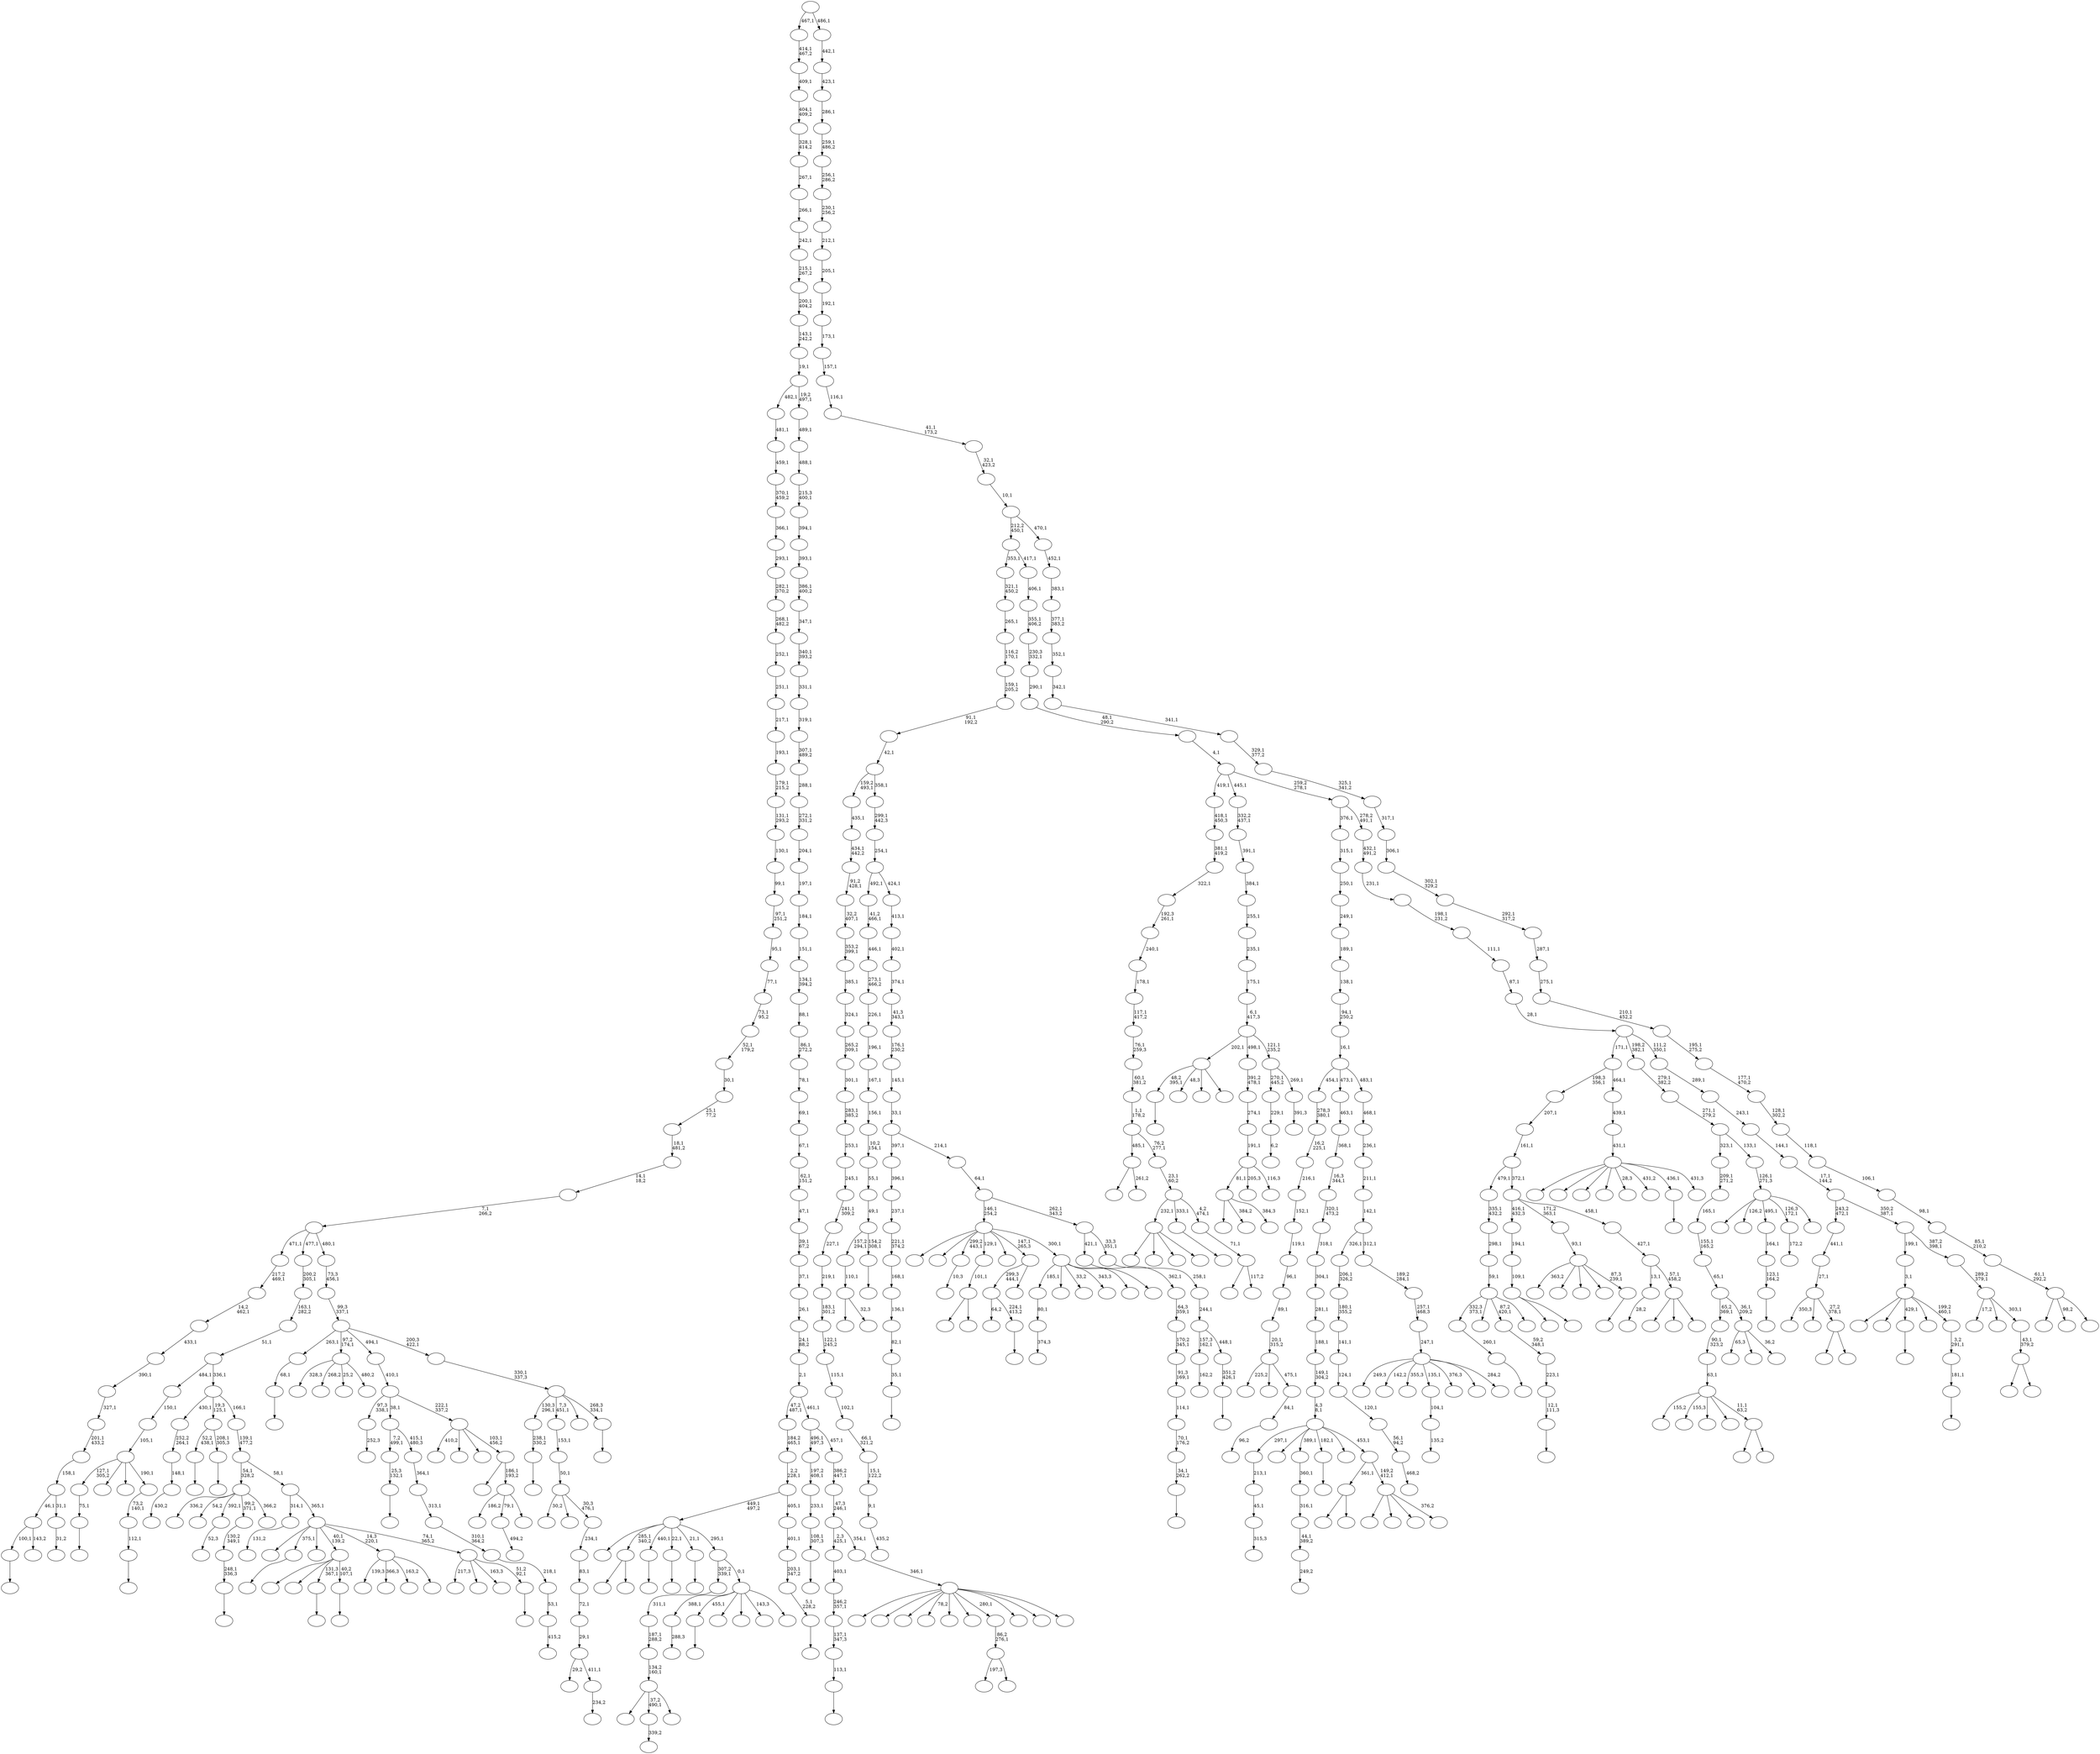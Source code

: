 digraph T {
	700 [label=""]
	699 [label=""]
	698 [label=""]
	697 [label=""]
	696 [label=""]
	695 [label=""]
	694 [label=""]
	693 [label=""]
	692 [label=""]
	691 [label=""]
	690 [label=""]
	689 [label=""]
	688 [label=""]
	687 [label=""]
	686 [label=""]
	685 [label=""]
	684 [label=""]
	683 [label=""]
	682 [label=""]
	681 [label=""]
	680 [label=""]
	679 [label=""]
	678 [label=""]
	677 [label=""]
	676 [label=""]
	675 [label=""]
	674 [label=""]
	673 [label=""]
	672 [label=""]
	671 [label=""]
	670 [label=""]
	669 [label=""]
	668 [label=""]
	667 [label=""]
	666 [label=""]
	665 [label=""]
	664 [label=""]
	663 [label=""]
	662 [label=""]
	661 [label=""]
	660 [label=""]
	659 [label=""]
	658 [label=""]
	657 [label=""]
	656 [label=""]
	655 [label=""]
	654 [label=""]
	653 [label=""]
	652 [label=""]
	651 [label=""]
	650 [label=""]
	649 [label=""]
	648 [label=""]
	647 [label=""]
	646 [label=""]
	645 [label=""]
	644 [label=""]
	643 [label=""]
	642 [label=""]
	641 [label=""]
	640 [label=""]
	639 [label=""]
	638 [label=""]
	637 [label=""]
	636 [label=""]
	635 [label=""]
	634 [label=""]
	633 [label=""]
	632 [label=""]
	631 [label=""]
	630 [label=""]
	629 [label=""]
	628 [label=""]
	627 [label=""]
	626 [label=""]
	625 [label=""]
	624 [label=""]
	623 [label=""]
	622 [label=""]
	621 [label=""]
	620 [label=""]
	619 [label=""]
	618 [label=""]
	617 [label=""]
	616 [label=""]
	615 [label=""]
	614 [label=""]
	613 [label=""]
	612 [label=""]
	611 [label=""]
	610 [label=""]
	609 [label=""]
	608 [label=""]
	607 [label=""]
	606 [label=""]
	605 [label=""]
	604 [label=""]
	603 [label=""]
	602 [label=""]
	601 [label=""]
	600 [label=""]
	599 [label=""]
	598 [label=""]
	597 [label=""]
	596 [label=""]
	595 [label=""]
	594 [label=""]
	593 [label=""]
	592 [label=""]
	591 [label=""]
	590 [label=""]
	589 [label=""]
	588 [label=""]
	587 [label=""]
	586 [label=""]
	585 [label=""]
	584 [label=""]
	583 [label=""]
	582 [label=""]
	581 [label=""]
	580 [label=""]
	579 [label=""]
	578 [label=""]
	577 [label=""]
	576 [label=""]
	575 [label=""]
	574 [label=""]
	573 [label=""]
	572 [label=""]
	571 [label=""]
	570 [label=""]
	569 [label=""]
	568 [label=""]
	567 [label=""]
	566 [label=""]
	565 [label=""]
	564 [label=""]
	563 [label=""]
	562 [label=""]
	561 [label=""]
	560 [label=""]
	559 [label=""]
	558 [label=""]
	557 [label=""]
	556 [label=""]
	555 [label=""]
	554 [label=""]
	553 [label=""]
	552 [label=""]
	551 [label=""]
	550 [label=""]
	549 [label=""]
	548 [label=""]
	547 [label=""]
	546 [label=""]
	545 [label=""]
	544 [label=""]
	543 [label=""]
	542 [label=""]
	541 [label=""]
	540 [label=""]
	539 [label=""]
	538 [label=""]
	537 [label=""]
	536 [label=""]
	535 [label=""]
	534 [label=""]
	533 [label=""]
	532 [label=""]
	531 [label=""]
	530 [label=""]
	529 [label=""]
	528 [label=""]
	527 [label=""]
	526 [label=""]
	525 [label=""]
	524 [label=""]
	523 [label=""]
	522 [label=""]
	521 [label=""]
	520 [label=""]
	519 [label=""]
	518 [label=""]
	517 [label=""]
	516 [label=""]
	515 [label=""]
	514 [label=""]
	513 [label=""]
	512 [label=""]
	511 [label=""]
	510 [label=""]
	509 [label=""]
	508 [label=""]
	507 [label=""]
	506 [label=""]
	505 [label=""]
	504 [label=""]
	503 [label=""]
	502 [label=""]
	501 [label=""]
	500 [label=""]
	499 [label=""]
	498 [label=""]
	497 [label=""]
	496 [label=""]
	495 [label=""]
	494 [label=""]
	493 [label=""]
	492 [label=""]
	491 [label=""]
	490 [label=""]
	489 [label=""]
	488 [label=""]
	487 [label=""]
	486 [label=""]
	485 [label=""]
	484 [label=""]
	483 [label=""]
	482 [label=""]
	481 [label=""]
	480 [label=""]
	479 [label=""]
	478 [label=""]
	477 [label=""]
	476 [label=""]
	475 [label=""]
	474 [label=""]
	473 [label=""]
	472 [label=""]
	471 [label=""]
	470 [label=""]
	469 [label=""]
	468 [label=""]
	467 [label=""]
	466 [label=""]
	465 [label=""]
	464 [label=""]
	463 [label=""]
	462 [label=""]
	461 [label=""]
	460 [label=""]
	459 [label=""]
	458 [label=""]
	457 [label=""]
	456 [label=""]
	455 [label=""]
	454 [label=""]
	453 [label=""]
	452 [label=""]
	451 [label=""]
	450 [label=""]
	449 [label=""]
	448 [label=""]
	447 [label=""]
	446 [label=""]
	445 [label=""]
	444 [label=""]
	443 [label=""]
	442 [label=""]
	441 [label=""]
	440 [label=""]
	439 [label=""]
	438 [label=""]
	437 [label=""]
	436 [label=""]
	435 [label=""]
	434 [label=""]
	433 [label=""]
	432 [label=""]
	431 [label=""]
	430 [label=""]
	429 [label=""]
	428 [label=""]
	427 [label=""]
	426 [label=""]
	425 [label=""]
	424 [label=""]
	423 [label=""]
	422 [label=""]
	421 [label=""]
	420 [label=""]
	419 [label=""]
	418 [label=""]
	417 [label=""]
	416 [label=""]
	415 [label=""]
	414 [label=""]
	413 [label=""]
	412 [label=""]
	411 [label=""]
	410 [label=""]
	409 [label=""]
	408 [label=""]
	407 [label=""]
	406 [label=""]
	405 [label=""]
	404 [label=""]
	403 [label=""]
	402 [label=""]
	401 [label=""]
	400 [label=""]
	399 [label=""]
	398 [label=""]
	397 [label=""]
	396 [label=""]
	395 [label=""]
	394 [label=""]
	393 [label=""]
	392 [label=""]
	391 [label=""]
	390 [label=""]
	389 [label=""]
	388 [label=""]
	387 [label=""]
	386 [label=""]
	385 [label=""]
	384 [label=""]
	383 [label=""]
	382 [label=""]
	381 [label=""]
	380 [label=""]
	379 [label=""]
	378 [label=""]
	377 [label=""]
	376 [label=""]
	375 [label=""]
	374 [label=""]
	373 [label=""]
	372 [label=""]
	371 [label=""]
	370 [label=""]
	369 [label=""]
	368 [label=""]
	367 [label=""]
	366 [label=""]
	365 [label=""]
	364 [label=""]
	363 [label=""]
	362 [label=""]
	361 [label=""]
	360 [label=""]
	359 [label=""]
	358 [label=""]
	357 [label=""]
	356 [label=""]
	355 [label=""]
	354 [label=""]
	353 [label=""]
	352 [label=""]
	351 [label=""]
	350 [label=""]
	349 [label=""]
	348 [label=""]
	347 [label=""]
	346 [label=""]
	345 [label=""]
	344 [label=""]
	343 [label=""]
	342 [label=""]
	341 [label=""]
	340 [label=""]
	339 [label=""]
	338 [label=""]
	337 [label=""]
	336 [label=""]
	335 [label=""]
	334 [label=""]
	333 [label=""]
	332 [label=""]
	331 [label=""]
	330 [label=""]
	329 [label=""]
	328 [label=""]
	327 [label=""]
	326 [label=""]
	325 [label=""]
	324 [label=""]
	323 [label=""]
	322 [label=""]
	321 [label=""]
	320 [label=""]
	319 [label=""]
	318 [label=""]
	317 [label=""]
	316 [label=""]
	315 [label=""]
	314 [label=""]
	313 [label=""]
	312 [label=""]
	311 [label=""]
	310 [label=""]
	309 [label=""]
	308 [label=""]
	307 [label=""]
	306 [label=""]
	305 [label=""]
	304 [label=""]
	303 [label=""]
	302 [label=""]
	301 [label=""]
	300 [label=""]
	299 [label=""]
	298 [label=""]
	297 [label=""]
	296 [label=""]
	295 [label=""]
	294 [label=""]
	293 [label=""]
	292 [label=""]
	291 [label=""]
	290 [label=""]
	289 [label=""]
	288 [label=""]
	287 [label=""]
	286 [label=""]
	285 [label=""]
	284 [label=""]
	283 [label=""]
	282 [label=""]
	281 [label=""]
	280 [label=""]
	279 [label=""]
	278 [label=""]
	277 [label=""]
	276 [label=""]
	275 [label=""]
	274 [label=""]
	273 [label=""]
	272 [label=""]
	271 [label=""]
	270 [label=""]
	269 [label=""]
	268 [label=""]
	267 [label=""]
	266 [label=""]
	265 [label=""]
	264 [label=""]
	263 [label=""]
	262 [label=""]
	261 [label=""]
	260 [label=""]
	259 [label=""]
	258 [label=""]
	257 [label=""]
	256 [label=""]
	255 [label=""]
	254 [label=""]
	253 [label=""]
	252 [label=""]
	251 [label=""]
	250 [label=""]
	249 [label=""]
	248 [label=""]
	247 [label=""]
	246 [label=""]
	245 [label=""]
	244 [label=""]
	243 [label=""]
	242 [label=""]
	241 [label=""]
	240 [label=""]
	239 [label=""]
	238 [label=""]
	237 [label=""]
	236 [label=""]
	235 [label=""]
	234 [label=""]
	233 [label=""]
	232 [label=""]
	231 [label=""]
	230 [label=""]
	229 [label=""]
	228 [label=""]
	227 [label=""]
	226 [label=""]
	225 [label=""]
	224 [label=""]
	223 [label=""]
	222 [label=""]
	221 [label=""]
	220 [label=""]
	219 [label=""]
	218 [label=""]
	217 [label=""]
	216 [label=""]
	215 [label=""]
	214 [label=""]
	213 [label=""]
	212 [label=""]
	211 [label=""]
	210 [label=""]
	209 [label=""]
	208 [label=""]
	207 [label=""]
	206 [label=""]
	205 [label=""]
	204 [label=""]
	203 [label=""]
	202 [label=""]
	201 [label=""]
	200 [label=""]
	199 [label=""]
	198 [label=""]
	197 [label=""]
	196 [label=""]
	195 [label=""]
	194 [label=""]
	193 [label=""]
	192 [label=""]
	191 [label=""]
	190 [label=""]
	189 [label=""]
	188 [label=""]
	187 [label=""]
	186 [label=""]
	185 [label=""]
	184 [label=""]
	183 [label=""]
	182 [label=""]
	181 [label=""]
	180 [label=""]
	179 [label=""]
	178 [label=""]
	177 [label=""]
	176 [label=""]
	175 [label=""]
	174 [label=""]
	173 [label=""]
	172 [label=""]
	171 [label=""]
	170 [label=""]
	169 [label=""]
	168 [label=""]
	167 [label=""]
	166 [label=""]
	165 [label=""]
	164 [label=""]
	163 [label=""]
	162 [label=""]
	161 [label=""]
	160 [label=""]
	159 [label=""]
	158 [label=""]
	157 [label=""]
	156 [label=""]
	155 [label=""]
	154 [label=""]
	153 [label=""]
	152 [label=""]
	151 [label=""]
	150 [label=""]
	149 [label=""]
	148 [label=""]
	147 [label=""]
	146 [label=""]
	145 [label=""]
	144 [label=""]
	143 [label=""]
	142 [label=""]
	141 [label=""]
	140 [label=""]
	139 [label=""]
	138 [label=""]
	137 [label=""]
	136 [label=""]
	135 [label=""]
	134 [label=""]
	133 [label=""]
	132 [label=""]
	131 [label=""]
	130 [label=""]
	129 [label=""]
	128 [label=""]
	127 [label=""]
	126 [label=""]
	125 [label=""]
	124 [label=""]
	123 [label=""]
	122 [label=""]
	121 [label=""]
	120 [label=""]
	119 [label=""]
	118 [label=""]
	117 [label=""]
	116 [label=""]
	115 [label=""]
	114 [label=""]
	113 [label=""]
	112 [label=""]
	111 [label=""]
	110 [label=""]
	109 [label=""]
	108 [label=""]
	107 [label=""]
	106 [label=""]
	105 [label=""]
	104 [label=""]
	103 [label=""]
	102 [label=""]
	101 [label=""]
	100 [label=""]
	99 [label=""]
	98 [label=""]
	97 [label=""]
	96 [label=""]
	95 [label=""]
	94 [label=""]
	93 [label=""]
	92 [label=""]
	91 [label=""]
	90 [label=""]
	89 [label=""]
	88 [label=""]
	87 [label=""]
	86 [label=""]
	85 [label=""]
	84 [label=""]
	83 [label=""]
	82 [label=""]
	81 [label=""]
	80 [label=""]
	79 [label=""]
	78 [label=""]
	77 [label=""]
	76 [label=""]
	75 [label=""]
	74 [label=""]
	73 [label=""]
	72 [label=""]
	71 [label=""]
	70 [label=""]
	69 [label=""]
	68 [label=""]
	67 [label=""]
	66 [label=""]
	65 [label=""]
	64 [label=""]
	63 [label=""]
	62 [label=""]
	61 [label=""]
	60 [label=""]
	59 [label=""]
	58 [label=""]
	57 [label=""]
	56 [label=""]
	55 [label=""]
	54 [label=""]
	53 [label=""]
	52 [label=""]
	51 [label=""]
	50 [label=""]
	49 [label=""]
	48 [label=""]
	47 [label=""]
	46 [label=""]
	45 [label=""]
	44 [label=""]
	43 [label=""]
	42 [label=""]
	41 [label=""]
	40 [label=""]
	39 [label=""]
	38 [label=""]
	37 [label=""]
	36 [label=""]
	35 [label=""]
	34 [label=""]
	33 [label=""]
	32 [label=""]
	31 [label=""]
	30 [label=""]
	29 [label=""]
	28 [label=""]
	27 [label=""]
	26 [label=""]
	25 [label=""]
	24 [label=""]
	23 [label=""]
	22 [label=""]
	21 [label=""]
	20 [label=""]
	19 [label=""]
	18 [label=""]
	17 [label=""]
	16 [label=""]
	15 [label=""]
	14 [label=""]
	13 [label=""]
	12 [label=""]
	11 [label=""]
	10 [label=""]
	9 [label=""]
	8 [label=""]
	7 [label=""]
	6 [label=""]
	5 [label=""]
	4 [label=""]
	3 [label=""]
	2 [label=""]
	1 [label=""]
	0 [label=""]
	699 -> 700 [label=""]
	698 -> 699 [label="238,1\n330,2"]
	694 -> 695 [label=""]
	691 -> 692 [label=""]
	684 -> 685 [label=""]
	682 -> 683 [label="468,2"]
	681 -> 682 [label="56,1\n94,2"]
	680 -> 681 [label="120,1"]
	679 -> 680 [label="124,1"]
	678 -> 679 [label="141,1"]
	677 -> 678 [label="180,1\n355,2"]
	676 -> 677 [label="206,1\n326,2"]
	674 -> 675 [label=""]
	673 -> 674 [label="75,1"]
	662 -> 663 [label="252,3"]
	659 -> 660 [label=""]
	658 -> 659 [label="35,1"]
	657 -> 658 [label="82,1"]
	656 -> 657 [label="136,1"]
	655 -> 656 [label="168,1"]
	654 -> 655 [label="221,1\n374,2"]
	653 -> 654 [label="237,1"]
	652 -> 653 [label="396,1"]
	650 -> 651 [label="374,3"]
	649 -> 650 [label="80,1"]
	642 -> 643 [label="288,3"]
	629 -> 630 [label="315,3"]
	628 -> 629 [label="45,1"]
	627 -> 628 [label="213,1"]
	619 -> 620 [label=""]
	615 -> 616 [label=""]
	612 -> 613 [label=""]
	611 -> 612 [label="25,3\n132,1"]
	601 -> 602 [label="28,2"]
	599 -> 600 [label="10,3"]
	596 -> 597 [label="435,2"]
	595 -> 596 [label="9,1"]
	594 -> 595 [label="15,1\n122,2"]
	593 -> 594 [label="66,1\n321,2"]
	592 -> 593 [label="102,1"]
	591 -> 592 [label="115,1"]
	590 -> 591 [label="122,1\n245,2"]
	589 -> 590 [label="183,1\n301,2"]
	588 -> 589 [label="219,1"]
	587 -> 588 [label="227,1"]
	586 -> 587 [label="241,1\n309,2"]
	585 -> 586 [label="245,1"]
	584 -> 585 [label="253,1"]
	583 -> 584 [label="283,1\n385,2"]
	582 -> 583 [label="301,1"]
	581 -> 582 [label="265,2\n309,1"]
	580 -> 581 [label="324,1"]
	579 -> 580 [label="385,1"]
	578 -> 579 [label="353,2\n399,1"]
	577 -> 578 [label="32,2\n407,1"]
	576 -> 577 [label="91,2\n428,1"]
	575 -> 576 [label="434,1\n442,2"]
	574 -> 575 [label="435,1"]
	572 -> 573 [label="162,2"]
	569 -> 570 [label="135,2"]
	568 -> 569 [label="104,1"]
	565 -> 566 [label="6,2"]
	564 -> 565 [label="229,1"]
	562 -> 646 [label=""]
	562 -> 563 [label=""]
	560 -> 561 [label=""]
	557 -> 558 [label=""]
	556 -> 557 [label="34,1\n262,2"]
	555 -> 556 [label="70,1\n176,2"]
	554 -> 555 [label="114,1"]
	553 -> 554 [label="91,3\n169,1"]
	552 -> 553 [label="170,2\n345,1"]
	551 -> 552 [label="64,3\n359,1"]
	550 -> 551 [label="362,1"]
	548 -> 549 [label=""]
	547 -> 548 [label="260,1"]
	545 -> 664 [label=""]
	545 -> 623 [label="384,2"]
	545 -> 546 [label="384,3"]
	543 -> 544 [label=""]
	542 -> 543 [label="108,1\n307,3"]
	541 -> 542 [label="233,1"]
	540 -> 541 [label="197,2\n408,1"]
	537 -> 637 [label=""]
	537 -> 538 [label=""]
	536 -> 537 [label="101,1"]
	533 -> 534 [label="52,3"]
	529 -> 696 [label=""]
	529 -> 530 [label="32,3"]
	528 -> 529 [label="110,1"]
	526 -> 527 [label=""]
	524 -> 525 [label=""]
	523 -> 524 [label="112,1"]
	522 -> 523 [label="73,2\n140,1"]
	521 -> 673 [label="127,1\n305,2"]
	521 -> 648 [label=""]
	521 -> 604 [label=""]
	521 -> 522 [label="190,1"]
	520 -> 521 [label="105,1"]
	519 -> 520 [label="150,1"]
	517 -> 518 [label="131,2"]
	511 -> 512 [label=""]
	510 -> 511 [label="68,1"]
	508 -> 509 [label=""]
	507 -> 626 [label="64,2"]
	507 -> 508 [label="224,1\n413,2"]
	505 -> 506 [label=""]
	504 -> 528 [label="157,2\n294,1"]
	504 -> 505 [label="154,2\n308,1"]
	503 -> 504 [label="49,1"]
	502 -> 503 [label="55,1"]
	501 -> 502 [label="10,2\n154,1"]
	500 -> 501 [label="156,1"]
	499 -> 500 [label="167,1"]
	498 -> 499 [label="196,1"]
	497 -> 498 [label="226,1"]
	496 -> 497 [label="273,1\n466,2"]
	495 -> 496 [label="446,1"]
	494 -> 495 [label="41,2\n466,1"]
	492 -> 493 [label=""]
	487 -> 684 [label="48,2\n395,1"]
	487 -> 661 [label="48,3"]
	487 -> 607 [label=""]
	487 -> 488 [label=""]
	484 -> 485 [label=""]
	480 -> 516 [label=""]
	480 -> 481 [label=""]
	479 -> 480 [label="109,1"]
	478 -> 479 [label="194,1"]
	470 -> 471 [label="415,2"]
	469 -> 470 [label="53,1"]
	468 -> 469 [label="218,1"]
	467 -> 468 [label="310,1\n364,2"]
	466 -> 467 [label="313,1"]
	465 -> 466 [label="364,1"]
	464 -> 611 [label="7,2\n499,1"]
	464 -> 465 [label="415,1\n480,3"]
	461 -> 462 [label=""]
	460 -> 461 [label="123,1\n164,2"]
	459 -> 460 [label="164,1"]
	457 -> 458 [label="339,2"]
	450 -> 451 [label="249,2"]
	449 -> 450 [label="44,1\n389,2"]
	448 -> 449 [label="316,1"]
	447 -> 448 [label="360,1"]
	445 -> 446 [label=""]
	443 -> 444 [label="96,2"]
	442 -> 443 [label="84,1"]
	441 -> 515 [label="225,2"]
	441 -> 513 [label=""]
	441 -> 442 [label="475,1"]
	440 -> 441 [label="20,1\n315,2"]
	439 -> 440 [label="89,1"]
	438 -> 439 [label="96,1"]
	437 -> 438 [label="119,1"]
	436 -> 437 [label="152,1"]
	435 -> 436 [label="216,1"]
	434 -> 435 [label="16,2\n225,1"]
	433 -> 434 [label="278,3\n380,1"]
	431 -> 432 [label=""]
	429 -> 430 [label=""]
	428 -> 429 [label="248,1\n336,3"]
	427 -> 428 [label="130,2\n349,1"]
	425 -> 618 [label=""]
	425 -> 531 [label=""]
	425 -> 472 [label=""]
	425 -> 426 [label=""]
	420 -> 609 [label=""]
	420 -> 421 [label=""]
	419 -> 690 [label="155,2"]
	419 -> 640 [label="155,3"]
	419 -> 633 [label=""]
	419 -> 598 [label=""]
	419 -> 420 [label="11,1\n63,2"]
	418 -> 419 [label="63,1"]
	417 -> 418 [label="90,1\n323,2"]
	415 -> 416 [label=""]
	414 -> 415 [label="113,1"]
	413 -> 414 [label="137,1\n347,3"]
	412 -> 413 [label="246,2\n357,1"]
	411 -> 412 [label="403,1"]
	405 -> 507 [label="299,3\n444,1"]
	405 -> 406 [label=""]
	403 -> 691 [label="100,1"]
	403 -> 404 [label="143,2"]
	400 -> 401 [label=""]
	399 -> 645 [label=""]
	399 -> 567 [label=""]
	399 -> 526 [label="131,3\n367,1"]
	399 -> 400 [label="40,2\n107,1"]
	397 -> 398 [label=""]
	395 -> 687 [label=""]
	395 -> 396 [label=""]
	394 -> 689 [label="350,3"]
	394 -> 473 [label=""]
	394 -> 395 [label="27,2\n378,1"]
	393 -> 394 [label="27,1"]
	392 -> 393 [label="441,1"]
	390 -> 391 [label="430,2"]
	389 -> 390 [label="148,1"]
	388 -> 389 [label="252,2\n264,1"]
	384 -> 385 [label=""]
	383 -> 384 [label="181,1"]
	382 -> 383 [label="3,2\n291,1"]
	381 -> 672 [label=""]
	381 -> 668 [label=""]
	381 -> 615 [label="429,1"]
	381 -> 475 [label=""]
	381 -> 382 [label="199,2\n460,1"]
	380 -> 381 [label="3,1"]
	377 -> 378 [label="31,2"]
	376 -> 403 [label="46,1"]
	376 -> 377 [label="31,1"]
	375 -> 376 [label="158,1"]
	374 -> 375 [label="201,1\n433,2"]
	373 -> 374 [label="327,1"]
	372 -> 373 [label="390,1"]
	371 -> 372 [label="433,1"]
	370 -> 371 [label="14,2\n462,1"]
	369 -> 370 [label="217,2\n469,1"]
	367 -> 532 [label=""]
	367 -> 368 [label=""]
	364 -> 614 [label="65,3"]
	364 -> 559 [label=""]
	364 -> 365 [label="36,2"]
	363 -> 417 [label="65,2\n369,1"]
	363 -> 364 [label="36,1\n209,2"]
	362 -> 363 [label="65,1"]
	361 -> 362 [label="155,1\n165,2"]
	360 -> 361 [label="165,1"]
	359 -> 360 [label="209,1\n271,2"]
	357 -> 634 [label="336,2"]
	357 -> 610 [label="54,2"]
	357 -> 533 [label="392,1"]
	357 -> 427 [label="99,2\n371,1"]
	357 -> 358 [label="366,2"]
	355 -> 356 [label=""]
	354 -> 355 [label="12,1\n111,3"]
	353 -> 354 [label="223,1"]
	352 -> 353 [label="59,2\n348,1"]
	346 -> 347 [label=""]
	345 -> 694 [label="52,2\n438,1"]
	345 -> 346 [label="208,1\n305,3"]
	343 -> 622 [label="328,3"]
	343 -> 605 [label="268,2"]
	343 -> 571 [label="25,2"]
	343 -> 344 [label="480,2"]
	340 -> 539 [label=""]
	340 -> 341 [label="261,2"]
	337 -> 636 [label=""]
	337 -> 457 [label="37,2\n490,1"]
	337 -> 338 [label=""]
	336 -> 337 [label="134,2\n160,1"]
	335 -> 336 [label="187,1\n288,2"]
	334 -> 335 [label="311,1"]
	332 -> 454 [label="197,3"]
	332 -> 333 [label=""]
	331 -> 332 [label="86,2\n276,1"]
	327 -> 671 [label="139,3"]
	327 -> 486 [label="366,3"]
	327 -> 482 [label="163,2"]
	327 -> 328 [label=""]
	325 -> 326 [label=""]
	324 -> 624 [label="363,2"]
	324 -> 490 [label=""]
	324 -> 410 [label=""]
	324 -> 350 [label=""]
	324 -> 325 [label="87,3\n239,1"]
	323 -> 324 [label="93,1"]
	321 -> 697 [label=""]
	321 -> 514 [label=""]
	321 -> 452 [label=""]
	321 -> 322 [label="376,2"]
	320 -> 367 [label="361,1"]
	320 -> 321 [label="149,2\n412,1"]
	319 -> 627 [label="297,1"]
	319 -> 608 [label=""]
	319 -> 447 [label="389,1"]
	319 -> 445 [label="182,1"]
	319 -> 379 [label=""]
	319 -> 320 [label="453,1"]
	318 -> 319 [label="4,3\n8,1"]
	317 -> 318 [label="149,1\n304,2"]
	316 -> 317 [label="188,1"]
	315 -> 316 [label="281,1"]
	314 -> 315 [label="304,1"]
	313 -> 314 [label="318,1"]
	312 -> 313 [label="320,1\n473,2"]
	311 -> 312 [label="16,3\n344,1"]
	310 -> 311 [label="368,1"]
	309 -> 310 [label="463,1"]
	307 -> 308 [label="494,2"]
	305 -> 306 [label=""]
	304 -> 667 [label="217,3"]
	304 -> 647 [label=""]
	304 -> 603 [label="163,3"]
	304 -> 305 [label="51,2\n92,1"]
	303 -> 632 [label=""]
	303 -> 560 [label="375,1"]
	303 -> 483 [label=""]
	303 -> 399 [label="40,1\n139,2"]
	303 -> 327 [label="14,3\n220,1"]
	303 -> 304 [label="74,1\n365,2"]
	302 -> 517 [label="314,1"]
	302 -> 303 [label="365,1"]
	301 -> 357 [label="54,1\n328,2"]
	301 -> 302 [label="58,1"]
	300 -> 301 [label="139,1\n477,2"]
	299 -> 388 [label="430,1"]
	299 -> 345 [label="19,3\n125,1"]
	299 -> 300 [label="166,1"]
	298 -> 519 [label="484,1"]
	298 -> 299 [label="336,1"]
	297 -> 298 [label="51,1"]
	296 -> 297 [label="163,1\n282,2"]
	295 -> 296 [label="200,2\n305,1"]
	293 -> 547 [label="332,3\n373,1"]
	293 -> 408 [label=""]
	293 -> 352 [label="87,2\n420,1"]
	293 -> 294 [label=""]
	292 -> 293 [label="59,1"]
	291 -> 292 [label="298,1"]
	290 -> 291 [label="335,1\n432,2"]
	288 -> 289 [label=""]
	286 -> 287 [label="172,2"]
	284 -> 688 [label="249,3"]
	284 -> 670 [label="142,2"]
	284 -> 621 [label="355,3"]
	284 -> 568 [label="135,1"]
	284 -> 455 [label="376,3"]
	284 -> 330 [label=""]
	284 -> 285 [label="284,2"]
	283 -> 284 [label="247,1"]
	282 -> 283 [label="257,1\n468,3"]
	281 -> 282 [label="189,2\n284,1"]
	280 -> 676 [label="326,1"]
	280 -> 281 [label="312,1"]
	279 -> 280 [label="142,1"]
	278 -> 279 [label="211,1"]
	277 -> 278 [label="236,1"]
	276 -> 277 [label="468,1"]
	275 -> 433 [label="454,1"]
	275 -> 309 [label="473,1"]
	275 -> 276 [label="483,1"]
	274 -> 275 [label="16,1"]
	273 -> 274 [label="94,1\n250,2"]
	272 -> 273 [label="138,1"]
	271 -> 272 [label="189,1"]
	270 -> 271 [label="249,1"]
	269 -> 270 [label="250,1"]
	268 -> 269 [label="315,1"]
	265 -> 642 [label="388,1"]
	265 -> 619 [label="455,1"]
	265 -> 476 [label=""]
	265 -> 409 [label=""]
	265 -> 351 [label="143,3"]
	265 -> 266 [label=""]
	264 -> 334 [label="307,2\n339,1"]
	264 -> 265 [label="0,1"]
	263 -> 638 [label=""]
	263 -> 562 [label="285,1\n340,2"]
	263 -> 492 [label="440,1"]
	263 -> 484 [label="22,1"]
	263 -> 431 [label="21,1"]
	263 -> 264 [label="295,1"]
	260 -> 606 [label=""]
	260 -> 342 [label=""]
	260 -> 261 [label=""]
	259 -> 601 [label="13,1"]
	259 -> 260 [label="57,1\n458,2"]
	258 -> 259 [label="427,1"]
	257 -> 478 [label="416,1\n432,3"]
	257 -> 323 [label="171,2\n363,1"]
	257 -> 258 [label="458,1"]
	256 -> 290 [label="479,1"]
	256 -> 257 [label="372,1"]
	255 -> 256 [label="161,1"]
	254 -> 255 [label="207,1"]
	252 -> 545 [label="81,1"]
	252 -> 491 [label="205,3"]
	252 -> 253 [label="116,3"]
	251 -> 252 [label="191,1"]
	250 -> 251 [label="274,1"]
	249 -> 250 [label="391,2\n478,1"]
	247 -> 649 [label="185,1"]
	247 -> 489 [label=""]
	247 -> 463 [label="33,2"]
	247 -> 407 [label="343,3"]
	247 -> 339 [label=""]
	247 -> 248 [label=""]
	246 -> 665 [label=""]
	246 -> 639 [label=""]
	246 -> 599 [label="299,2\n443,1"]
	246 -> 536 [label="129,1"]
	246 -> 535 [label=""]
	246 -> 405 [label="147,1\n265,3"]
	246 -> 247 [label="300,1"]
	241 -> 242 [label="234,2"]
	240 -> 686 [label="29,2"]
	240 -> 241 [label="411,1"]
	239 -> 240 [label="29,1"]
	238 -> 239 [label="72,1"]
	237 -> 238 [label="83,1"]
	236 -> 237 [label="234,1"]
	235 -> 617 [label="30,2"]
	235 -> 243 [label=""]
	235 -> 236 [label="30,3\n476,1"]
	234 -> 235 [label="50,1"]
	233 -> 234 [label="153,1"]
	231 -> 631 [label="186,2"]
	231 -> 307 [label="79,1"]
	231 -> 232 [label=""]
	230 -> 262 [label=""]
	230 -> 231 [label="186,1\n193,2"]
	229 -> 693 [label="410,2"]
	229 -> 267 [label=""]
	229 -> 244 [label=""]
	229 -> 230 [label="103,1\n456,2"]
	228 -> 662 [label="97,3\n338,1"]
	228 -> 464 [label="38,1"]
	228 -> 229 [label="222,1\n337,2"]
	227 -> 228 [label="410,1"]
	225 -> 349 [label=""]
	225 -> 226 [label="117,2"]
	224 -> 225 [label="71,1"]
	223 -> 425 [label="232,1"]
	223 -> 397 [label="333,1"]
	223 -> 224 [label="4,2\n474,1"]
	222 -> 223 [label="23,1\n60,2"]
	221 -> 340 [label="485,1"]
	221 -> 222 [label="76,2\n277,1"]
	220 -> 221 [label="1,1\n178,2"]
	219 -> 220 [label="60,1\n381,2"]
	218 -> 219 [label="76,1\n259,3"]
	217 -> 218 [label="117,1\n417,2"]
	216 -> 217 [label="178,1"]
	215 -> 216 [label="240,1"]
	214 -> 215 [label="192,3\n261,1"]
	213 -> 214 [label="322,1"]
	212 -> 213 [label="381,1\n419,2"]
	211 -> 212 [label="418,1\n450,3"]
	209 -> 477 [label=""]
	209 -> 474 [label=""]
	209 -> 423 [label=""]
	209 -> 402 [label=""]
	209 -> 386 [label="28,3"]
	209 -> 366 [label="431,2"]
	209 -> 288 [label="436,1"]
	209 -> 210 [label="431,3"]
	208 -> 209 [label="431,1"]
	207 -> 208 [label="439,1"]
	206 -> 254 [label="198,3\n356,1"]
	206 -> 207 [label="464,1"]
	203 -> 204 [label=""]
	202 -> 698 [label="130,3\n296,1"]
	202 -> 233 [label="7,3\n451,1"]
	202 -> 205 [label=""]
	202 -> 203 [label="268,3\n334,1"]
	201 -> 202 [label="330,1\n337,3"]
	200 -> 510 [label="263,1"]
	200 -> 343 [label="97,2\n174,1"]
	200 -> 227 [label="494,1"]
	200 -> 201 [label="200,3\n422,1"]
	199 -> 200 [label="99,3\n337,1"]
	198 -> 199 [label="73,3\n456,1"]
	197 -> 369 [label="471,1"]
	197 -> 295 [label="477,1"]
	197 -> 198 [label="480,1"]
	196 -> 197 [label="7,1\n266,2"]
	195 -> 196 [label="14,1\n18,2"]
	194 -> 195 [label="18,1\n481,2"]
	193 -> 194 [label="25,1\n77,2"]
	192 -> 193 [label="30,1"]
	191 -> 192 [label="52,1\n179,2"]
	190 -> 191 [label="73,1\n95,2"]
	189 -> 190 [label="77,1"]
	188 -> 189 [label="95,1"]
	187 -> 188 [label="97,1\n251,2"]
	186 -> 187 [label="99,1"]
	185 -> 186 [label="130,1"]
	184 -> 185 [label="131,1\n293,2"]
	183 -> 184 [label="179,1\n215,2"]
	182 -> 183 [label="193,1"]
	181 -> 182 [label="217,1"]
	180 -> 181 [label="251,1"]
	179 -> 180 [label="252,1"]
	178 -> 179 [label="268,1\n482,2"]
	177 -> 178 [label="282,1\n370,2"]
	176 -> 177 [label="293,1"]
	175 -> 176 [label="366,1"]
	174 -> 175 [label="370,1\n459,2"]
	173 -> 174 [label="459,1"]
	172 -> 173 [label="481,1"]
	170 -> 171 [label=""]
	169 -> 170 [label="5,1\n228,2"]
	168 -> 169 [label="203,1\n347,2"]
	167 -> 168 [label="401,1"]
	166 -> 263 [label="449,1\n497,2"]
	166 -> 167 [label="405,1"]
	165 -> 166 [label="2,2\n228,1"]
	164 -> 165 [label="184,2\n465,1"]
	161 -> 162 [label="391,3"]
	160 -> 564 [label="270,1\n445,2"]
	160 -> 161 [label="269,1"]
	159 -> 487 [label="202,1"]
	159 -> 249 [label="498,1"]
	159 -> 160 [label="121,1\n235,2"]
	158 -> 159 [label="6,1\n417,3"]
	157 -> 158 [label="175,1"]
	156 -> 157 [label="235,1"]
	155 -> 156 [label="255,1"]
	154 -> 155 [label="384,1"]
	153 -> 154 [label="391,1"]
	152 -> 153 [label="332,2\n437,1"]
	150 -> 669 [label=""]
	150 -> 625 [label="126,2"]
	150 -> 459 [label="495,1"]
	150 -> 286 [label="126,3\n172,1"]
	150 -> 151 [label=""]
	149 -> 150 [label="126,1\n271,3"]
	148 -> 359 [label="323,1"]
	148 -> 149 [label="133,1"]
	147 -> 148 [label="271,1\n279,2"]
	146 -> 147 [label="279,1\n382,2"]
	144 -> 666 [label=""]
	144 -> 644 [label=""]
	144 -> 641 [label=""]
	144 -> 424 [label="78,2"]
	144 -> 422 [label=""]
	144 -> 387 [label=""]
	144 -> 331 [label="280,1"]
	144 -> 245 [label=""]
	144 -> 163 [label=""]
	144 -> 145 [label=""]
	143 -> 144 [label="346,1"]
	142 -> 411 [label="2,3\n425,1"]
	142 -> 143 [label="354,1"]
	141 -> 142 [label="47,3\n246,1"]
	140 -> 141 [label="386,2\n447,1"]
	139 -> 540 [label="496,1\n497,3"]
	139 -> 140 [label="457,1"]
	138 -> 164 [label="47,2\n487,1"]
	138 -> 139 [label="461,1"]
	137 -> 138 [label="2,1"]
	136 -> 137 [label="24,1\n88,2"]
	135 -> 136 [label="26,1"]
	134 -> 135 [label="37,1"]
	133 -> 134 [label="39,1\n67,2"]
	132 -> 133 [label="47,1"]
	131 -> 132 [label="62,1\n151,2"]
	130 -> 131 [label="67,1"]
	129 -> 130 [label="69,1"]
	128 -> 129 [label="78,1"]
	127 -> 128 [label="86,1\n272,2"]
	126 -> 127 [label="88,1"]
	125 -> 126 [label="134,1\n394,2"]
	124 -> 125 [label="151,1"]
	123 -> 124 [label="184,1"]
	122 -> 123 [label="197,1"]
	121 -> 122 [label="204,1"]
	120 -> 121 [label="272,1\n331,2"]
	119 -> 120 [label="288,1"]
	118 -> 119 [label="307,1\n489,2"]
	117 -> 118 [label="319,1"]
	116 -> 117 [label="331,1"]
	115 -> 116 [label="340,1\n393,2"]
	114 -> 115 [label="347,1"]
	113 -> 114 [label="386,1\n400,2"]
	112 -> 113 [label="393,1"]
	111 -> 112 [label="394,1"]
	110 -> 111 [label="215,3\n400,1"]
	109 -> 110 [label="488,1"]
	108 -> 109 [label="489,1"]
	107 -> 172 [label="482,1"]
	107 -> 108 [label="19,2\n497,1"]
	106 -> 107 [label="19,1"]
	105 -> 106 [label="143,1\n242,2"]
	104 -> 105 [label="200,1\n404,2"]
	103 -> 104 [label="215,1\n267,2"]
	102 -> 103 [label="242,1"]
	101 -> 102 [label="266,1"]
	100 -> 101 [label="267,1"]
	99 -> 100 [label="328,1\n414,2"]
	98 -> 99 [label="404,1\n409,2"]
	97 -> 98 [label="409,1"]
	96 -> 97 [label="414,1\n467,2"]
	94 -> 95 [label=""]
	93 -> 94 [label="351,2\n426,1"]
	92 -> 572 [label="157,3\n162,1"]
	92 -> 93 [label="448,1"]
	91 -> 92 [label="244,1"]
	90 -> 91 [label="258,1"]
	89 -> 550 [label="421,1"]
	89 -> 90 [label="33,3\n351,1"]
	88 -> 246 [label="146,1\n254,2"]
	88 -> 89 [label="262,1\n343,2"]
	87 -> 88 [label="64,1"]
	86 -> 652 [label="397,1"]
	86 -> 87 [label="214,1"]
	85 -> 86 [label="33,1"]
	84 -> 85 [label="145,1"]
	83 -> 84 [label="176,1\n230,2"]
	82 -> 83 [label="41,3\n343,1"]
	81 -> 82 [label="374,1"]
	80 -> 81 [label="402,1"]
	79 -> 80 [label="413,1"]
	78 -> 494 [label="492,1"]
	78 -> 79 [label="424,1"]
	77 -> 78 [label="254,1"]
	76 -> 77 [label="299,1\n442,3"]
	75 -> 574 [label="159,2\n493,1"]
	75 -> 76 [label="358,1"]
	74 -> 75 [label="42,1"]
	73 -> 74 [label="91,1\n192,2"]
	72 -> 73 [label="159,1\n205,2"]
	71 -> 72 [label="116,2\n170,1"]
	70 -> 71 [label="265,1"]
	69 -> 70 [label="321,1\n450,2"]
	67 -> 348 [label=""]
	67 -> 68 [label=""]
	66 -> 67 [label="43,1\n379,2"]
	65 -> 456 [label="17,2"]
	65 -> 453 [label=""]
	65 -> 66 [label="303,1"]
	64 -> 65 [label="289,2\n379,1"]
	63 -> 380 [label="199,1"]
	63 -> 64 [label="387,2\n398,1"]
	62 -> 392 [label="243,2\n472,1"]
	62 -> 63 [label="350,2\n387,1"]
	61 -> 62 [label="17,1\n144,2"]
	60 -> 61 [label="144,1"]
	59 -> 60 [label="243,1"]
	58 -> 59 [label="289,1"]
	57 -> 206 [label="171,1"]
	57 -> 146 [label="198,2\n382,1"]
	57 -> 58 [label="111,2\n350,1"]
	56 -> 57 [label="28,1"]
	55 -> 56 [label="87,1"]
	54 -> 55 [label="111,1"]
	53 -> 54 [label="198,1\n231,2"]
	52 -> 53 [label="231,1"]
	51 -> 52 [label="432,1\n491,2"]
	50 -> 268 [label="376,1"]
	50 -> 51 [label="278,2\n491,1"]
	49 -> 211 [label="419,1"]
	49 -> 152 [label="445,1"]
	49 -> 50 [label="259,2\n278,1"]
	48 -> 49 [label="4,1"]
	47 -> 48 [label="48,1\n290,2"]
	46 -> 47 [label="290,1"]
	45 -> 46 [label="230,3\n332,1"]
	44 -> 45 [label="355,1\n406,2"]
	43 -> 44 [label="406,1"]
	42 -> 69 [label="353,1"]
	42 -> 43 [label="417,1"]
	40 -> 635 [label=""]
	40 -> 329 [label="98,2"]
	40 -> 41 [label=""]
	39 -> 40 [label="61,1\n292,2"]
	38 -> 39 [label="85,1\n210,2"]
	37 -> 38 [label="98,1"]
	36 -> 37 [label="106,1"]
	35 -> 36 [label="118,1"]
	34 -> 35 [label="128,1\n302,2"]
	33 -> 34 [label="177,1\n470,2"]
	32 -> 33 [label="195,1\n275,2"]
	31 -> 32 [label="210,1\n452,2"]
	30 -> 31 [label="275,1"]
	29 -> 30 [label="287,1"]
	28 -> 29 [label="292,1\n317,2"]
	27 -> 28 [label="302,1\n329,2"]
	26 -> 27 [label="306,1"]
	25 -> 26 [label="317,1"]
	24 -> 25 [label="325,1\n341,2"]
	23 -> 24 [label="329,1\n377,2"]
	22 -> 23 [label="341,1"]
	21 -> 22 [label="342,1"]
	20 -> 21 [label="352,1"]
	19 -> 20 [label="377,1\n383,2"]
	18 -> 19 [label="383,1"]
	17 -> 18 [label="452,1"]
	16 -> 42 [label="212,2\n450,1"]
	16 -> 17 [label="470,1"]
	15 -> 16 [label="10,1"]
	14 -> 15 [label="32,1\n423,2"]
	13 -> 14 [label="41,1\n173,2"]
	12 -> 13 [label="116,1"]
	11 -> 12 [label="157,1"]
	10 -> 11 [label="173,1"]
	9 -> 10 [label="192,1"]
	8 -> 9 [label="205,1"]
	7 -> 8 [label="212,1"]
	6 -> 7 [label="230,1\n256,2"]
	5 -> 6 [label="256,1\n286,2"]
	4 -> 5 [label="259,1\n486,2"]
	3 -> 4 [label="286,1"]
	2 -> 3 [label="423,1"]
	1 -> 2 [label="442,1"]
	0 -> 96 [label="467,1"]
	0 -> 1 [label="486,1"]
}
